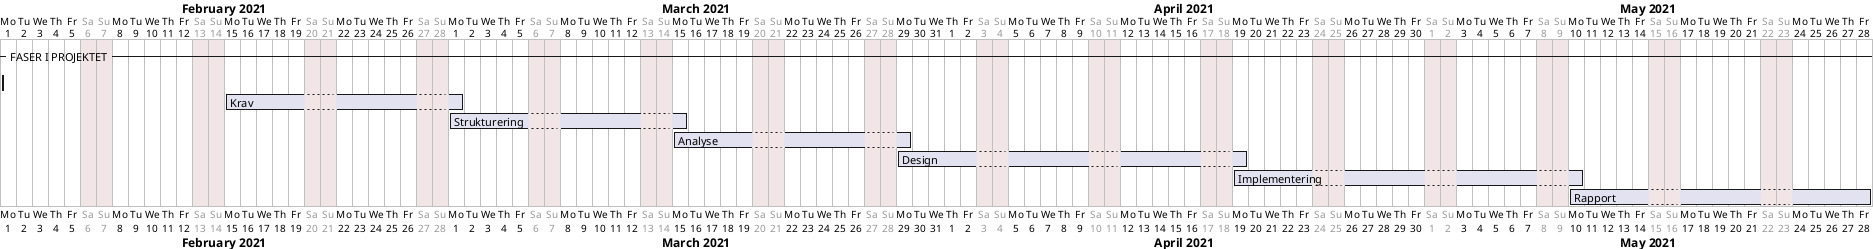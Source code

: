 @startgantt
project starts the 2021/02/01

saturday are closed
sunday are closed

-- FASER I PROJEKTET --

[Projektdefinering] as [PD] starts the 2021/02/01 and ends at 2020/02/12
[Krav] as [Krav] starts the 2021/02/15 and ends at 2021/03/01
[Strukturering] as [Strukturering] starts the 2021/03/01 and ends at 2021/03/15
[Analyse] as [Analyse] starts the 2021/03/15 and ends at 2021/03/29
[Design] as [Design] starts the 2021/03/29 and ends at 2021/04/19
[Implementering] as [Implementering] starts the 2021/04/19 and ends at 2021/05/10
[Rapport] as [Rapport] starts the 2021/05/10 and ends at 2021/05/28


@endgantt
